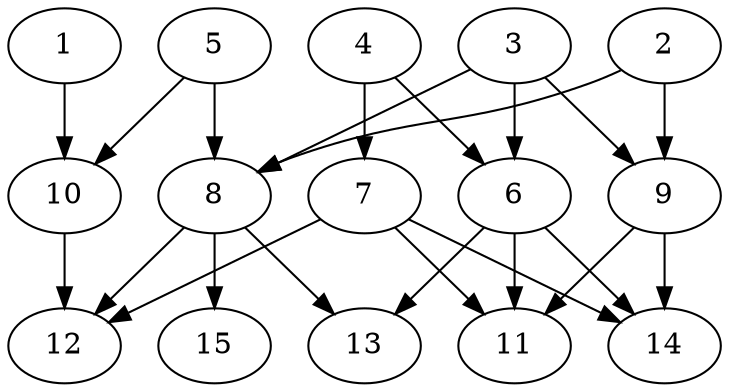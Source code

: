 // DAG automatically generated by daggen at Thu Oct  3 13:59:27 2019
// ./daggen --dot -n 15 --ccr 0.3 --fat 0.7 --regular 0.9 --density 0.6 --mindata 5242880 --maxdata 52428800 
digraph G {
  1 [size="73837227", alpha="0.11", expect_size="22151168"] 
  1 -> 10 [size ="22151168"]
  2 [size="70587733", alpha="0.06", expect_size="21176320"] 
  2 -> 8 [size ="21176320"]
  2 -> 9 [size ="21176320"]
  3 [size="134075733", alpha="0.12", expect_size="40222720"] 
  3 -> 6 [size ="40222720"]
  3 -> 8 [size ="40222720"]
  3 -> 9 [size ="40222720"]
  4 [size="75270827", alpha="0.17", expect_size="22581248"] 
  4 -> 6 [size ="22581248"]
  4 -> 7 [size ="22581248"]
  5 [size="148480000", alpha="0.06", expect_size="44544000"] 
  5 -> 8 [size ="44544000"]
  5 -> 10 [size ="44544000"]
  6 [size="146336427", alpha="0.10", expect_size="43900928"] 
  6 -> 11 [size ="43900928"]
  6 -> 13 [size ="43900928"]
  6 -> 14 [size ="43900928"]
  7 [size="148531200", alpha="0.05", expect_size="44559360"] 
  7 -> 11 [size ="44559360"]
  7 -> 12 [size ="44559360"]
  7 -> 14 [size ="44559360"]
  8 [size="172567893", alpha="0.02", expect_size="51770368"] 
  8 -> 12 [size ="51770368"]
  8 -> 13 [size ="51770368"]
  8 -> 15 [size ="51770368"]
  9 [size="104188587", alpha="0.15", expect_size="31256576"] 
  9 -> 11 [size ="31256576"]
  9 -> 14 [size ="31256576"]
  10 [size="72707413", alpha="0.05", expect_size="21812224"] 
  10 -> 12 [size ="21812224"]
  11 [size="71048533", alpha="0.01", expect_size="21314560"] 
  12 [size="159040853", alpha="0.10", expect_size="47712256"] 
  13 [size="46725120", alpha="0.15", expect_size="14017536"] 
  14 [size="139048960", alpha="0.14", expect_size="41714688"] 
  15 [size="115862187", alpha="0.18", expect_size="34758656"] 
}
